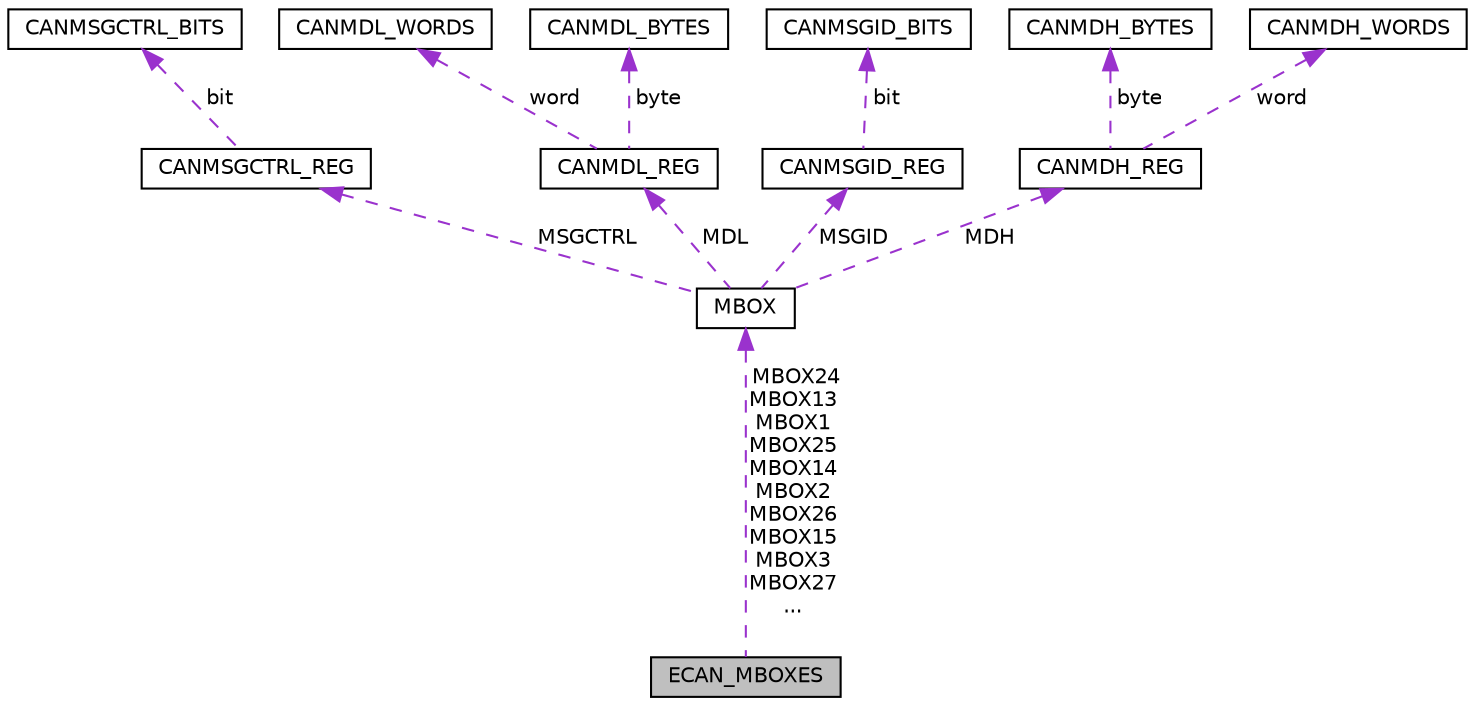 digraph "ECAN_MBOXES"
{
  edge [fontname="Helvetica",fontsize="10",labelfontname="Helvetica",labelfontsize="10"];
  node [fontname="Helvetica",fontsize="10",shape=record];
  Node1 [label="ECAN_MBOXES",height=0.2,width=0.4,color="black", fillcolor="grey75", style="filled", fontcolor="black"];
  Node2 -> Node1 [dir="back",color="darkorchid3",fontsize="10",style="dashed",label=" MBOX24\nMBOX13\nMBOX1\nMBOX25\nMBOX14\nMBOX2\nMBOX26\nMBOX15\nMBOX3\nMBOX27\n..." ,fontname="Helvetica"];
  Node2 [label="MBOX",height=0.2,width=0.4,color="black", fillcolor="white", style="filled",URL="$struct_m_b_o_x.html"];
  Node3 -> Node2 [dir="back",color="darkorchid3",fontsize="10",style="dashed",label=" MSGCTRL" ,fontname="Helvetica"];
  Node3 [label="CANMSGCTRL_REG",height=0.2,width=0.4,color="black", fillcolor="white", style="filled",URL="$union_c_a_n_m_s_g_c_t_r_l___r_e_g.html"];
  Node4 -> Node3 [dir="back",color="darkorchid3",fontsize="10",style="dashed",label=" bit" ,fontname="Helvetica"];
  Node4 [label="CANMSGCTRL_BITS",height=0.2,width=0.4,color="black", fillcolor="white", style="filled",URL="$struct_c_a_n_m_s_g_c_t_r_l___b_i_t_s.html"];
  Node5 -> Node2 [dir="back",color="darkorchid3",fontsize="10",style="dashed",label=" MDL" ,fontname="Helvetica"];
  Node5 [label="CANMDL_REG",height=0.2,width=0.4,color="black", fillcolor="white", style="filled",URL="$union_c_a_n_m_d_l___r_e_g.html"];
  Node6 -> Node5 [dir="back",color="darkorchid3",fontsize="10",style="dashed",label=" word" ,fontname="Helvetica"];
  Node6 [label="CANMDL_WORDS",height=0.2,width=0.4,color="black", fillcolor="white", style="filled",URL="$struct_c_a_n_m_d_l___w_o_r_d_s.html"];
  Node7 -> Node5 [dir="back",color="darkorchid3",fontsize="10",style="dashed",label=" byte" ,fontname="Helvetica"];
  Node7 [label="CANMDL_BYTES",height=0.2,width=0.4,color="black", fillcolor="white", style="filled",URL="$struct_c_a_n_m_d_l___b_y_t_e_s.html"];
  Node8 -> Node2 [dir="back",color="darkorchid3",fontsize="10",style="dashed",label=" MSGID" ,fontname="Helvetica"];
  Node8 [label="CANMSGID_REG",height=0.2,width=0.4,color="black", fillcolor="white", style="filled",URL="$union_c_a_n_m_s_g_i_d___r_e_g.html"];
  Node9 -> Node8 [dir="back",color="darkorchid3",fontsize="10",style="dashed",label=" bit" ,fontname="Helvetica"];
  Node9 [label="CANMSGID_BITS",height=0.2,width=0.4,color="black", fillcolor="white", style="filled",URL="$struct_c_a_n_m_s_g_i_d___b_i_t_s.html"];
  Node10 -> Node2 [dir="back",color="darkorchid3",fontsize="10",style="dashed",label=" MDH" ,fontname="Helvetica"];
  Node10 [label="CANMDH_REG",height=0.2,width=0.4,color="black", fillcolor="white", style="filled",URL="$union_c_a_n_m_d_h___r_e_g.html"];
  Node11 -> Node10 [dir="back",color="darkorchid3",fontsize="10",style="dashed",label=" byte" ,fontname="Helvetica"];
  Node11 [label="CANMDH_BYTES",height=0.2,width=0.4,color="black", fillcolor="white", style="filled",URL="$struct_c_a_n_m_d_h___b_y_t_e_s.html"];
  Node12 -> Node10 [dir="back",color="darkorchid3",fontsize="10",style="dashed",label=" word" ,fontname="Helvetica"];
  Node12 [label="CANMDH_WORDS",height=0.2,width=0.4,color="black", fillcolor="white", style="filled",URL="$struct_c_a_n_m_d_h___w_o_r_d_s.html"];
}
